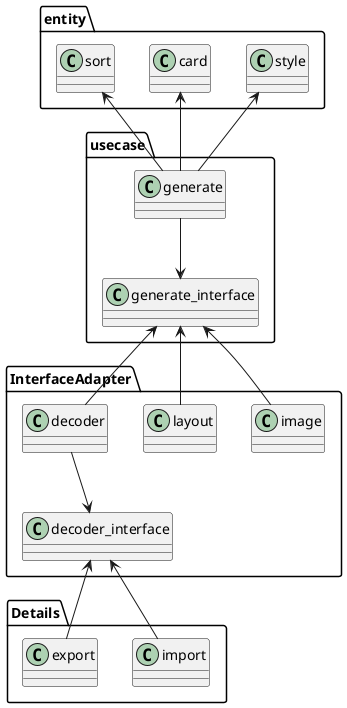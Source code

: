 @startuml
top to bottom direction
package entity {
    class card
    class style
    class sort
}

package usecase {
    class generate
    class generate_interface
}

package InterfaceAdapter{
    class image
    class layout
    class decoder
    class decoder_interface
}

package Details {
    class import
    class export
}

generate -up-> sort
generate -up-> card
generate -up-> style
generate -down-> generate_interface
image -up-> generate_interface
layout -up-> generate_interface
decoder -up-> generate_interface
decoder -down-> decoder_interface
import -up-> decoder_interface
export -up-> decoder_interface
@enduml